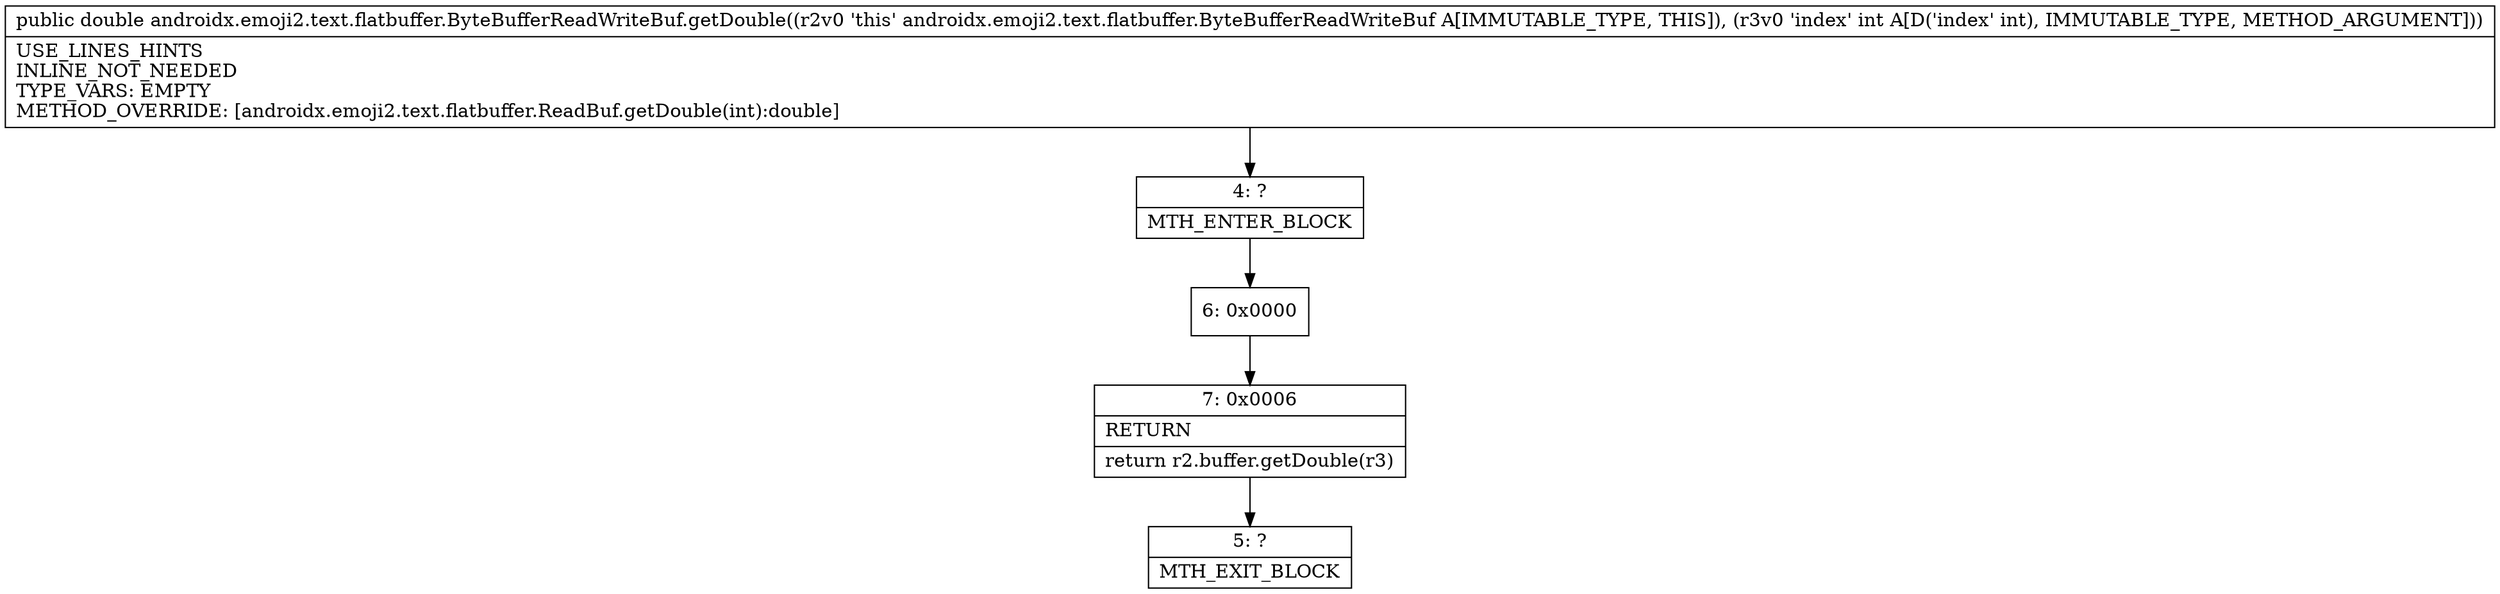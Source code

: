 digraph "CFG forandroidx.emoji2.text.flatbuffer.ByteBufferReadWriteBuf.getDouble(I)D" {
Node_4 [shape=record,label="{4\:\ ?|MTH_ENTER_BLOCK\l}"];
Node_6 [shape=record,label="{6\:\ 0x0000}"];
Node_7 [shape=record,label="{7\:\ 0x0006|RETURN\l|return r2.buffer.getDouble(r3)\l}"];
Node_5 [shape=record,label="{5\:\ ?|MTH_EXIT_BLOCK\l}"];
MethodNode[shape=record,label="{public double androidx.emoji2.text.flatbuffer.ByteBufferReadWriteBuf.getDouble((r2v0 'this' androidx.emoji2.text.flatbuffer.ByteBufferReadWriteBuf A[IMMUTABLE_TYPE, THIS]), (r3v0 'index' int A[D('index' int), IMMUTABLE_TYPE, METHOD_ARGUMENT]))  | USE_LINES_HINTS\lINLINE_NOT_NEEDED\lTYPE_VARS: EMPTY\lMETHOD_OVERRIDE: [androidx.emoji2.text.flatbuffer.ReadBuf.getDouble(int):double]\l}"];
MethodNode -> Node_4;Node_4 -> Node_6;
Node_6 -> Node_7;
Node_7 -> Node_5;
}

